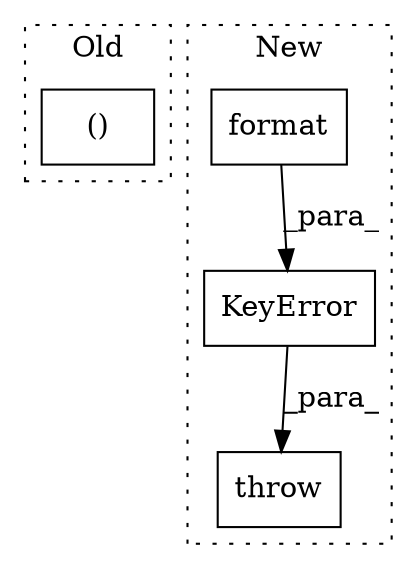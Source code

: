 digraph G {
subgraph cluster0 {
1 [label="()" a="106" s="19203" l="55" shape="box"];
label = "Old";
style="dotted";
}
subgraph cluster1 {
2 [label="KeyError" a="32" s="19671,19737" l="9,1" shape="box"];
3 [label="throw" a="53" s="19665" l="6" shape="box"];
4 [label="format" a="32" s="19706,19736" l="7,1" shape="box"];
label = "New";
style="dotted";
}
2 -> 3 [label="_para_"];
4 -> 2 [label="_para_"];
}